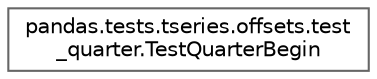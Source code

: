 digraph "Graphical Class Hierarchy"
{
 // LATEX_PDF_SIZE
  bgcolor="transparent";
  edge [fontname=Helvetica,fontsize=10,labelfontname=Helvetica,labelfontsize=10];
  node [fontname=Helvetica,fontsize=10,shape=box,height=0.2,width=0.4];
  rankdir="LR";
  Node0 [id="Node000000",label="pandas.tests.tseries.offsets.test\l_quarter.TestQuarterBegin",height=0.2,width=0.4,color="grey40", fillcolor="white", style="filled",URL="$d9/d81/classpandas_1_1tests_1_1tseries_1_1offsets_1_1test__quarter_1_1TestQuarterBegin.html",tooltip=" "];
}
